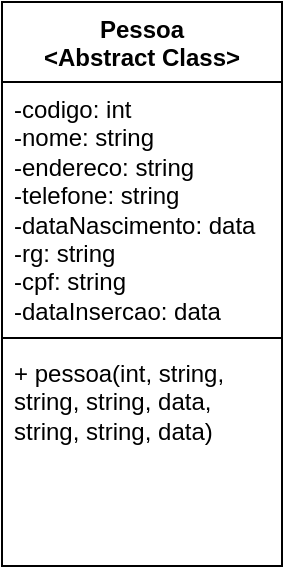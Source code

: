 <mxfile version="21.6.9" type="github">
  <diagram name="Página-1" id="j0xdGKVqzURvQlumUWY2">
    <mxGraphModel dx="1009" dy="542" grid="1" gridSize="10" guides="1" tooltips="1" connect="1" arrows="1" fold="1" page="1" pageScale="1" pageWidth="827" pageHeight="1169" math="0" shadow="0">
      <root>
        <mxCell id="0" />
        <mxCell id="1" parent="0" />
        <mxCell id="y7AVj56pbz7tbVNvklut-5" value="Pessoa&lt;br&gt;&amp;lt;Abstract Class&amp;gt;" style="swimlane;fontStyle=1;align=center;verticalAlign=top;childLayout=stackLayout;horizontal=1;startSize=40;horizontalStack=0;resizeParent=1;resizeParentMax=0;resizeLast=0;collapsible=1;marginBottom=0;whiteSpace=wrap;html=1;" vertex="1" parent="1">
          <mxGeometry x="40" y="40" width="140" height="282" as="geometry" />
        </mxCell>
        <mxCell id="y7AVj56pbz7tbVNvklut-6" value="-codigo: int&lt;br&gt;-nome: string&lt;br&gt;-endereco: string&lt;br&gt;-telefone: string&lt;br&gt;-dataNascimento: data&lt;br&gt;-rg: string&lt;br&gt;-cpf: string&lt;br&gt;-dataInsercao: data" style="text;strokeColor=none;fillColor=none;align=left;verticalAlign=top;spacingLeft=4;spacingRight=4;overflow=hidden;rotatable=0;points=[[0,0.5],[1,0.5]];portConstraint=eastwest;whiteSpace=wrap;html=1;" vertex="1" parent="y7AVj56pbz7tbVNvklut-5">
          <mxGeometry y="40" width="140" height="124" as="geometry" />
        </mxCell>
        <mxCell id="y7AVj56pbz7tbVNvklut-7" value="" style="line;strokeWidth=1;fillColor=none;align=left;verticalAlign=middle;spacingTop=-1;spacingLeft=3;spacingRight=3;rotatable=0;labelPosition=right;points=[];portConstraint=eastwest;strokeColor=inherit;" vertex="1" parent="y7AVj56pbz7tbVNvklut-5">
          <mxGeometry y="164" width="140" height="8" as="geometry" />
        </mxCell>
        <mxCell id="y7AVj56pbz7tbVNvklut-8" value="+ pessoa(int, string, string, string, data, string, string, data)" style="text;strokeColor=none;fillColor=none;align=left;verticalAlign=top;spacingLeft=4;spacingRight=4;overflow=hidden;rotatable=0;points=[[0,0.5],[1,0.5]];portConstraint=eastwest;whiteSpace=wrap;html=1;" vertex="1" parent="y7AVj56pbz7tbVNvklut-5">
          <mxGeometry y="172" width="140" height="110" as="geometry" />
        </mxCell>
      </root>
    </mxGraphModel>
  </diagram>
</mxfile>
